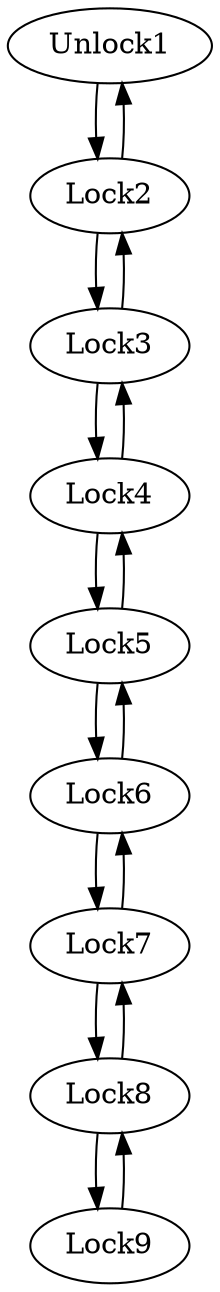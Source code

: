 digraph niveles{Unlock1 -> Lock2;
Lock2 -> Unlock1;
Lock2 -> Lock3;
Lock3 -> Lock2;
Lock3 -> Lock4;
Lock4 -> Lock3;
Lock4 -> Lock5;
Lock5 -> Lock4;
Lock5 -> Lock6;
Lock6 -> Lock5;
Lock6 -> Lock7;
Lock7 -> Lock6;
Lock7 -> Lock8;
Lock8 -> Lock7;
Lock8 -> Lock9;
Lock9 -> Lock8;
}